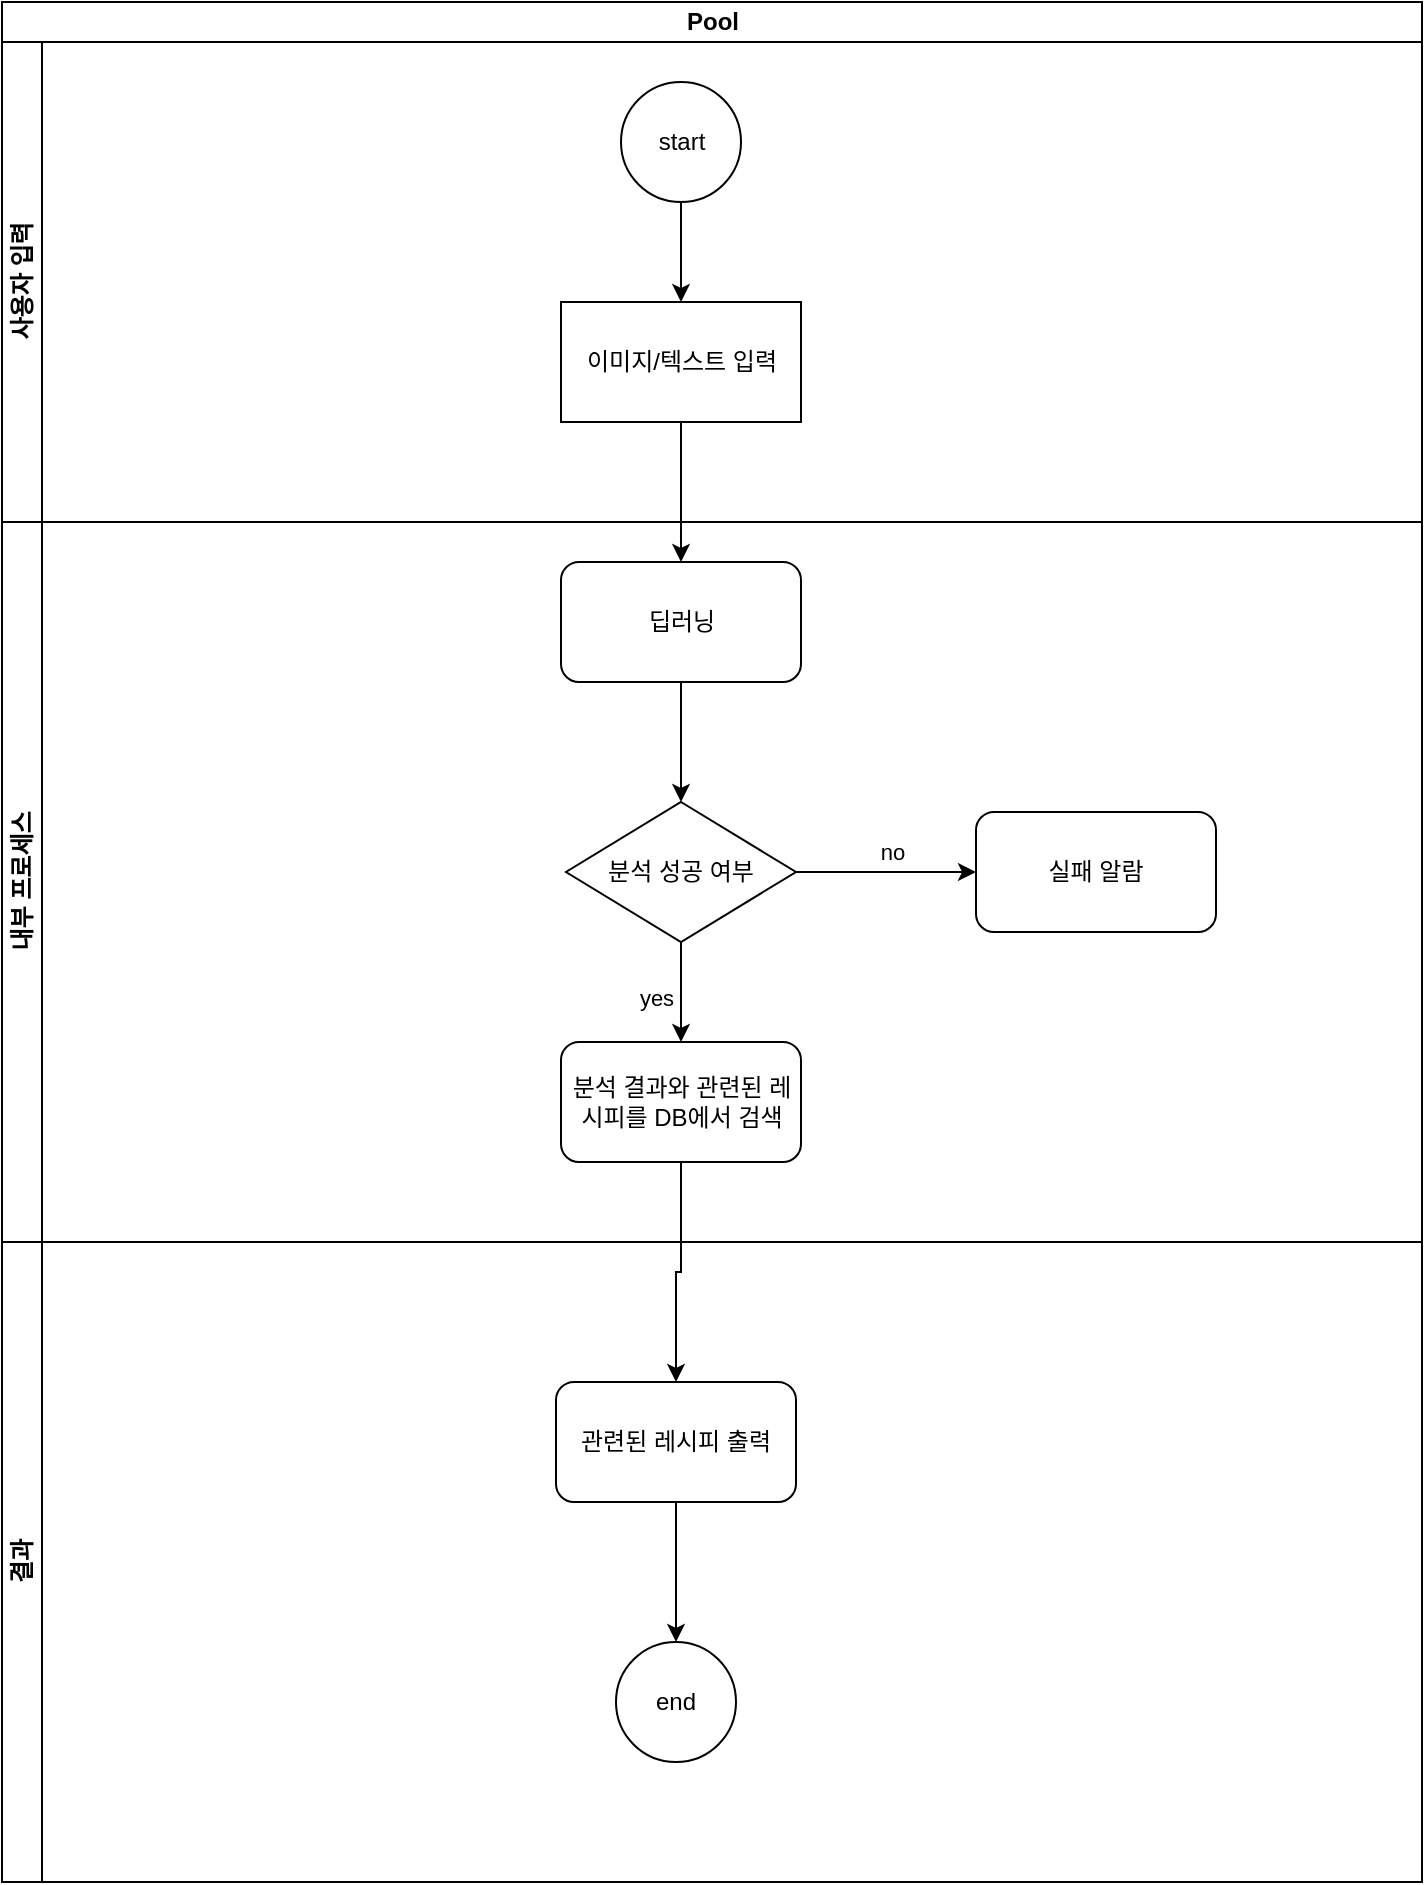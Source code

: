 <mxfile version="27.1.5">
  <diagram name="페이지-1" id="-MiSBTwNXKAZcfKt-5eQ">
    <mxGraphModel dx="815" dy="879" grid="1" gridSize="10" guides="1" tooltips="1" connect="1" arrows="1" fold="1" page="1" pageScale="1" pageWidth="827" pageHeight="1169" math="0" shadow="0">
      <root>
        <mxCell id="0" />
        <mxCell id="1" parent="0" />
        <mxCell id="VvotLu2FkdMKU2ZjlghN-2" value="Pool" style="swimlane;childLayout=stackLayout;resizeParent=1;resizeParentMax=0;horizontal=1;startSize=20;horizontalStack=0;html=1;" vertex="1" parent="1">
          <mxGeometry x="93" y="170" width="710" height="620" as="geometry" />
        </mxCell>
        <mxCell id="VvotLu2FkdMKU2ZjlghN-3" value="사용자 입력" style="swimlane;startSize=20;horizontal=0;html=1;" vertex="1" parent="VvotLu2FkdMKU2ZjlghN-2">
          <mxGeometry y="20" width="710" height="240" as="geometry" />
        </mxCell>
        <mxCell id="VvotLu2FkdMKU2ZjlghN-8" value="" style="edgeStyle=orthogonalEdgeStyle;rounded=0;orthogonalLoop=1;jettySize=auto;html=1;" edge="1" parent="VvotLu2FkdMKU2ZjlghN-3" source="VvotLu2FkdMKU2ZjlghN-6" target="VvotLu2FkdMKU2ZjlghN-7">
          <mxGeometry relative="1" as="geometry" />
        </mxCell>
        <mxCell id="VvotLu2FkdMKU2ZjlghN-6" value="start" style="ellipse;whiteSpace=wrap;html=1;" vertex="1" parent="VvotLu2FkdMKU2ZjlghN-3">
          <mxGeometry x="309.5" y="20" width="60" height="60" as="geometry" />
        </mxCell>
        <mxCell id="VvotLu2FkdMKU2ZjlghN-7" value="이미지/텍스트 입력" style="rounded=0;whiteSpace=wrap;html=1;" vertex="1" parent="VvotLu2FkdMKU2ZjlghN-3">
          <mxGeometry x="279.5" y="130" width="120" height="60" as="geometry" />
        </mxCell>
        <mxCell id="VvotLu2FkdMKU2ZjlghN-4" value="내부 프로세스" style="swimlane;startSize=20;horizontal=0;html=1;" vertex="1" parent="VvotLu2FkdMKU2ZjlghN-2">
          <mxGeometry y="260" width="710" height="360" as="geometry" />
        </mxCell>
        <mxCell id="VvotLu2FkdMKU2ZjlghN-12" value="" style="edgeStyle=orthogonalEdgeStyle;rounded=0;orthogonalLoop=1;jettySize=auto;html=1;" edge="1" parent="VvotLu2FkdMKU2ZjlghN-4" source="VvotLu2FkdMKU2ZjlghN-9" target="VvotLu2FkdMKU2ZjlghN-11">
          <mxGeometry relative="1" as="geometry" />
        </mxCell>
        <mxCell id="VvotLu2FkdMKU2ZjlghN-9" value="딥러닝" style="rounded=1;whiteSpace=wrap;html=1;" vertex="1" parent="VvotLu2FkdMKU2ZjlghN-4">
          <mxGeometry x="279.5" y="20" width="120" height="60" as="geometry" />
        </mxCell>
        <mxCell id="VvotLu2FkdMKU2ZjlghN-14" value="" style="edgeStyle=orthogonalEdgeStyle;rounded=0;orthogonalLoop=1;jettySize=auto;html=1;" edge="1" parent="VvotLu2FkdMKU2ZjlghN-4" source="VvotLu2FkdMKU2ZjlghN-11" target="VvotLu2FkdMKU2ZjlghN-13">
          <mxGeometry relative="1" as="geometry" />
        </mxCell>
        <mxCell id="VvotLu2FkdMKU2ZjlghN-15" value="yes" style="edgeLabel;html=1;align=center;verticalAlign=middle;resizable=0;points=[];" vertex="1" connectable="0" parent="VvotLu2FkdMKU2ZjlghN-14">
          <mxGeometry x="-0.466" relative="1" as="geometry">
            <mxPoint x="-13" y="14" as="offset" />
          </mxGeometry>
        </mxCell>
        <mxCell id="VvotLu2FkdMKU2ZjlghN-17" value="" style="edgeStyle=orthogonalEdgeStyle;rounded=0;orthogonalLoop=1;jettySize=auto;html=1;" edge="1" parent="VvotLu2FkdMKU2ZjlghN-4" source="VvotLu2FkdMKU2ZjlghN-11" target="VvotLu2FkdMKU2ZjlghN-16">
          <mxGeometry relative="1" as="geometry" />
        </mxCell>
        <mxCell id="VvotLu2FkdMKU2ZjlghN-18" value="no" style="edgeLabel;html=1;align=center;verticalAlign=middle;resizable=0;points=[];" vertex="1" connectable="0" parent="VvotLu2FkdMKU2ZjlghN-17">
          <mxGeometry x="0.063" y="2" relative="1" as="geometry">
            <mxPoint y="-8" as="offset" />
          </mxGeometry>
        </mxCell>
        <mxCell id="VvotLu2FkdMKU2ZjlghN-11" value="분석 성공 여부" style="rhombus;whiteSpace=wrap;html=1;" vertex="1" parent="VvotLu2FkdMKU2ZjlghN-4">
          <mxGeometry x="282" y="140" width="115" height="70" as="geometry" />
        </mxCell>
        <mxCell id="VvotLu2FkdMKU2ZjlghN-13" value="분석 결과와 관련된 레시피를 DB에서 검색" style="rounded=1;whiteSpace=wrap;html=1;" vertex="1" parent="VvotLu2FkdMKU2ZjlghN-4">
          <mxGeometry x="279.5" y="260" width="120" height="60" as="geometry" />
        </mxCell>
        <mxCell id="VvotLu2FkdMKU2ZjlghN-16" value="실패 알람" style="rounded=1;whiteSpace=wrap;html=1;" vertex="1" parent="VvotLu2FkdMKU2ZjlghN-4">
          <mxGeometry x="487" y="145" width="120" height="60" as="geometry" />
        </mxCell>
        <mxCell id="VvotLu2FkdMKU2ZjlghN-10" value="" style="edgeStyle=orthogonalEdgeStyle;rounded=0;orthogonalLoop=1;jettySize=auto;html=1;" edge="1" parent="VvotLu2FkdMKU2ZjlghN-2" source="VvotLu2FkdMKU2ZjlghN-7" target="VvotLu2FkdMKU2ZjlghN-9">
          <mxGeometry relative="1" as="geometry" />
        </mxCell>
        <mxCell id="VvotLu2FkdMKU2ZjlghN-5" value="결과" style="swimlane;startSize=20;horizontal=0;html=1;" vertex="1" parent="1">
          <mxGeometry x="93" y="790" width="710" height="320" as="geometry" />
        </mxCell>
        <mxCell id="VvotLu2FkdMKU2ZjlghN-27" value="" style="edgeStyle=orthogonalEdgeStyle;rounded=0;orthogonalLoop=1;jettySize=auto;html=1;" edge="1" parent="VvotLu2FkdMKU2ZjlghN-5" source="VvotLu2FkdMKU2ZjlghN-20" target="VvotLu2FkdMKU2ZjlghN-24">
          <mxGeometry relative="1" as="geometry" />
        </mxCell>
        <mxCell id="VvotLu2FkdMKU2ZjlghN-20" value="관련된 레시피 출력" style="rounded=1;whiteSpace=wrap;html=1;" vertex="1" parent="VvotLu2FkdMKU2ZjlghN-5">
          <mxGeometry x="277" y="70" width="120" height="60" as="geometry" />
        </mxCell>
        <mxCell id="VvotLu2FkdMKU2ZjlghN-24" value="end" style="ellipse;whiteSpace=wrap;html=1;" vertex="1" parent="VvotLu2FkdMKU2ZjlghN-5">
          <mxGeometry x="307" y="200" width="60" height="60" as="geometry" />
        </mxCell>
        <mxCell id="VvotLu2FkdMKU2ZjlghN-26" style="edgeStyle=orthogonalEdgeStyle;rounded=0;orthogonalLoop=1;jettySize=auto;html=1;entryX=0.5;entryY=0;entryDx=0;entryDy=0;" edge="1" parent="1" source="VvotLu2FkdMKU2ZjlghN-13" target="VvotLu2FkdMKU2ZjlghN-20">
          <mxGeometry relative="1" as="geometry" />
        </mxCell>
      </root>
    </mxGraphModel>
  </diagram>
</mxfile>
